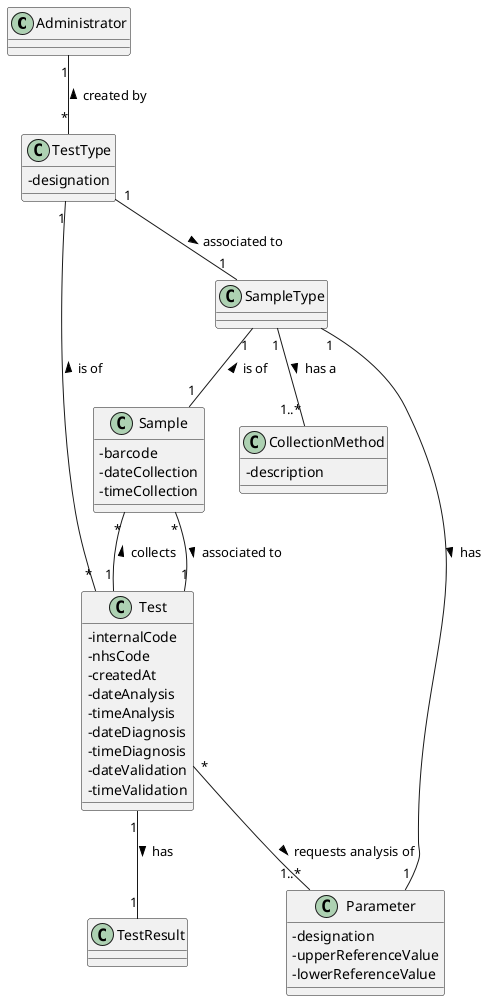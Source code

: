 @startuml
skinparam classAttributeIconSize 0

class Administrator
class CollectionMethod {
-description
}

class Test {
-internalCode
-nhsCode
-createdAt
-dateAnalysis
-timeAnalysis
-dateDiagnosis
-timeDiagnosis
-dateValidation
-timeValidation
}
class TestResult
class TestType {
-designation
}
class Sample {
-barcode
-dateCollection
-timeCollection
}
class SampleType
class Parameter {
-designation
-upperReferenceValue
-lowerReferenceValue
}

Sample "*"--"1" Test : associated to >
SampleType "1"--"1" Sample  : is of <
Test "*"-down-"1..*" Parameter : requests analysis of >
Test "*"-down-"1" TestType : is of >
Test "1"-down-"*" Sample : collects >
TestType "*"-up-"1" Administrator : created by >
SampleType "1"--"1..*" CollectionMethod : has a >
SampleType "1"-up-"1" TestType  : associated to <
SampleType "1"-down-"1" Parameter : has >
Test "1"-down-"1" TestResult : has >
@enduml